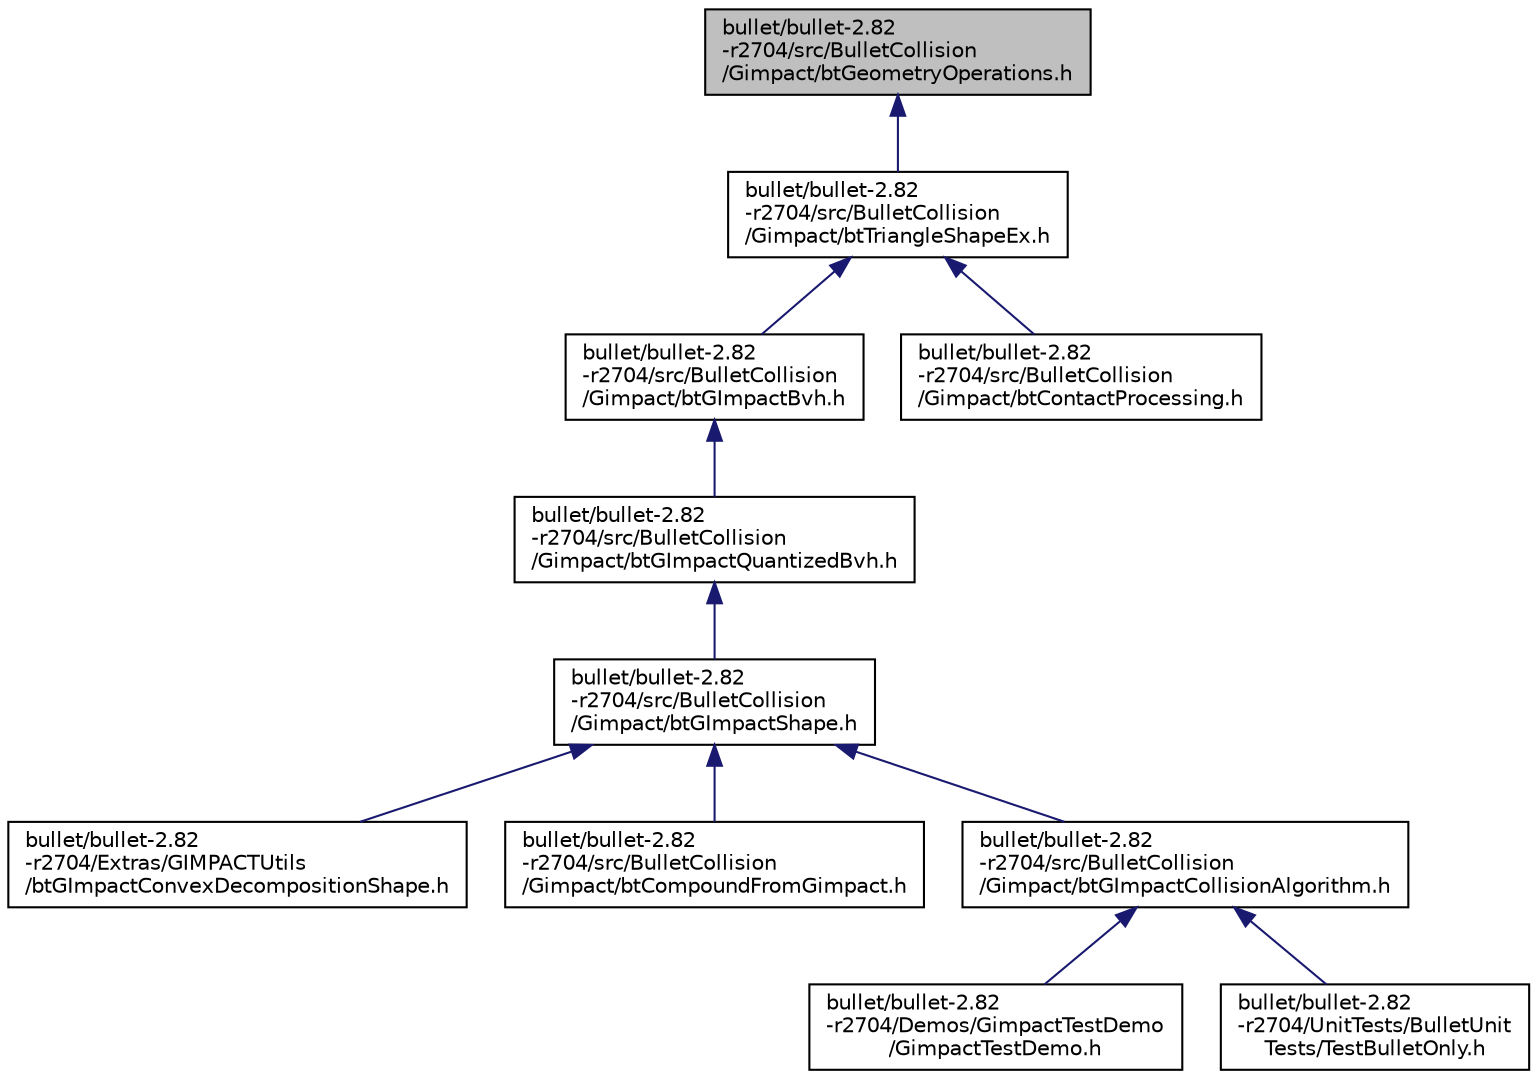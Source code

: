 digraph "bullet/bullet-2.82-r2704/src/BulletCollision/Gimpact/btGeometryOperations.h"
{
  edge [fontname="Helvetica",fontsize="10",labelfontname="Helvetica",labelfontsize="10"];
  node [fontname="Helvetica",fontsize="10",shape=record];
  Node1 [label="bullet/bullet-2.82\l-r2704/src/BulletCollision\l/Gimpact/btGeometryOperations.h",height=0.2,width=0.4,color="black", fillcolor="grey75", style="filled", fontcolor="black"];
  Node1 -> Node2 [dir="back",color="midnightblue",fontsize="10",style="solid"];
  Node2 [label="bullet/bullet-2.82\l-r2704/src/BulletCollision\l/Gimpact/btTriangleShapeEx.h",height=0.2,width=0.4,color="black", fillcolor="white", style="filled",URL="$bt_triangle_shape_ex_8h_source.html"];
  Node2 -> Node3 [dir="back",color="midnightblue",fontsize="10",style="solid"];
  Node3 [label="bullet/bullet-2.82\l-r2704/src/BulletCollision\l/Gimpact/btGImpactBvh.h",height=0.2,width=0.4,color="black", fillcolor="white", style="filled",URL="$bt_g_impact_bvh_8h_source.html"];
  Node3 -> Node4 [dir="back",color="midnightblue",fontsize="10",style="solid"];
  Node4 [label="bullet/bullet-2.82\l-r2704/src/BulletCollision\l/Gimpact/btGImpactQuantizedBvh.h",height=0.2,width=0.4,color="black", fillcolor="white", style="filled",URL="$bt_g_impact_quantized_bvh_8h.html"];
  Node4 -> Node5 [dir="back",color="midnightblue",fontsize="10",style="solid"];
  Node5 [label="bullet/bullet-2.82\l-r2704/src/BulletCollision\l/Gimpact/btGImpactShape.h",height=0.2,width=0.4,color="black", fillcolor="white", style="filled",URL="$bt_g_impact_shape_8h.html"];
  Node5 -> Node6 [dir="back",color="midnightblue",fontsize="10",style="solid"];
  Node6 [label="bullet/bullet-2.82\l-r2704/Extras/GIMPACTUtils\l/btGImpactConvexDecompositionShape.h",height=0.2,width=0.4,color="black", fillcolor="white", style="filled",URL="$bt_g_impact_convex_decomposition_shape_8h.html"];
  Node5 -> Node7 [dir="back",color="midnightblue",fontsize="10",style="solid"];
  Node7 [label="bullet/bullet-2.82\l-r2704/src/BulletCollision\l/Gimpact/btCompoundFromGimpact.h",height=0.2,width=0.4,color="black", fillcolor="white", style="filled",URL="$bt_compound_from_gimpact_8h_source.html"];
  Node5 -> Node8 [dir="back",color="midnightblue",fontsize="10",style="solid"];
  Node8 [label="bullet/bullet-2.82\l-r2704/src/BulletCollision\l/Gimpact/btGImpactCollisionAlgorithm.h",height=0.2,width=0.4,color="black", fillcolor="white", style="filled",URL="$bt_g_impact_collision_algorithm_8h_source.html"];
  Node8 -> Node9 [dir="back",color="midnightblue",fontsize="10",style="solid"];
  Node9 [label="bullet/bullet-2.82\l-r2704/Demos/GimpactTestDemo\l/GimpactTestDemo.h",height=0.2,width=0.4,color="black", fillcolor="white", style="filled",URL="$_gimpact_test_demo_8h_source.html"];
  Node8 -> Node10 [dir="back",color="midnightblue",fontsize="10",style="solid"];
  Node10 [label="bullet/bullet-2.82\l-r2704/UnitTests/BulletUnit\lTests/TestBulletOnly.h",height=0.2,width=0.4,color="black", fillcolor="white", style="filled",URL="$_test_bullet_only_8h_source.html"];
  Node2 -> Node11 [dir="back",color="midnightblue",fontsize="10",style="solid"];
  Node11 [label="bullet/bullet-2.82\l-r2704/src/BulletCollision\l/Gimpact/btContactProcessing.h",height=0.2,width=0.4,color="black", fillcolor="white", style="filled",URL="$bt_contact_processing_8h_source.html"];
}
